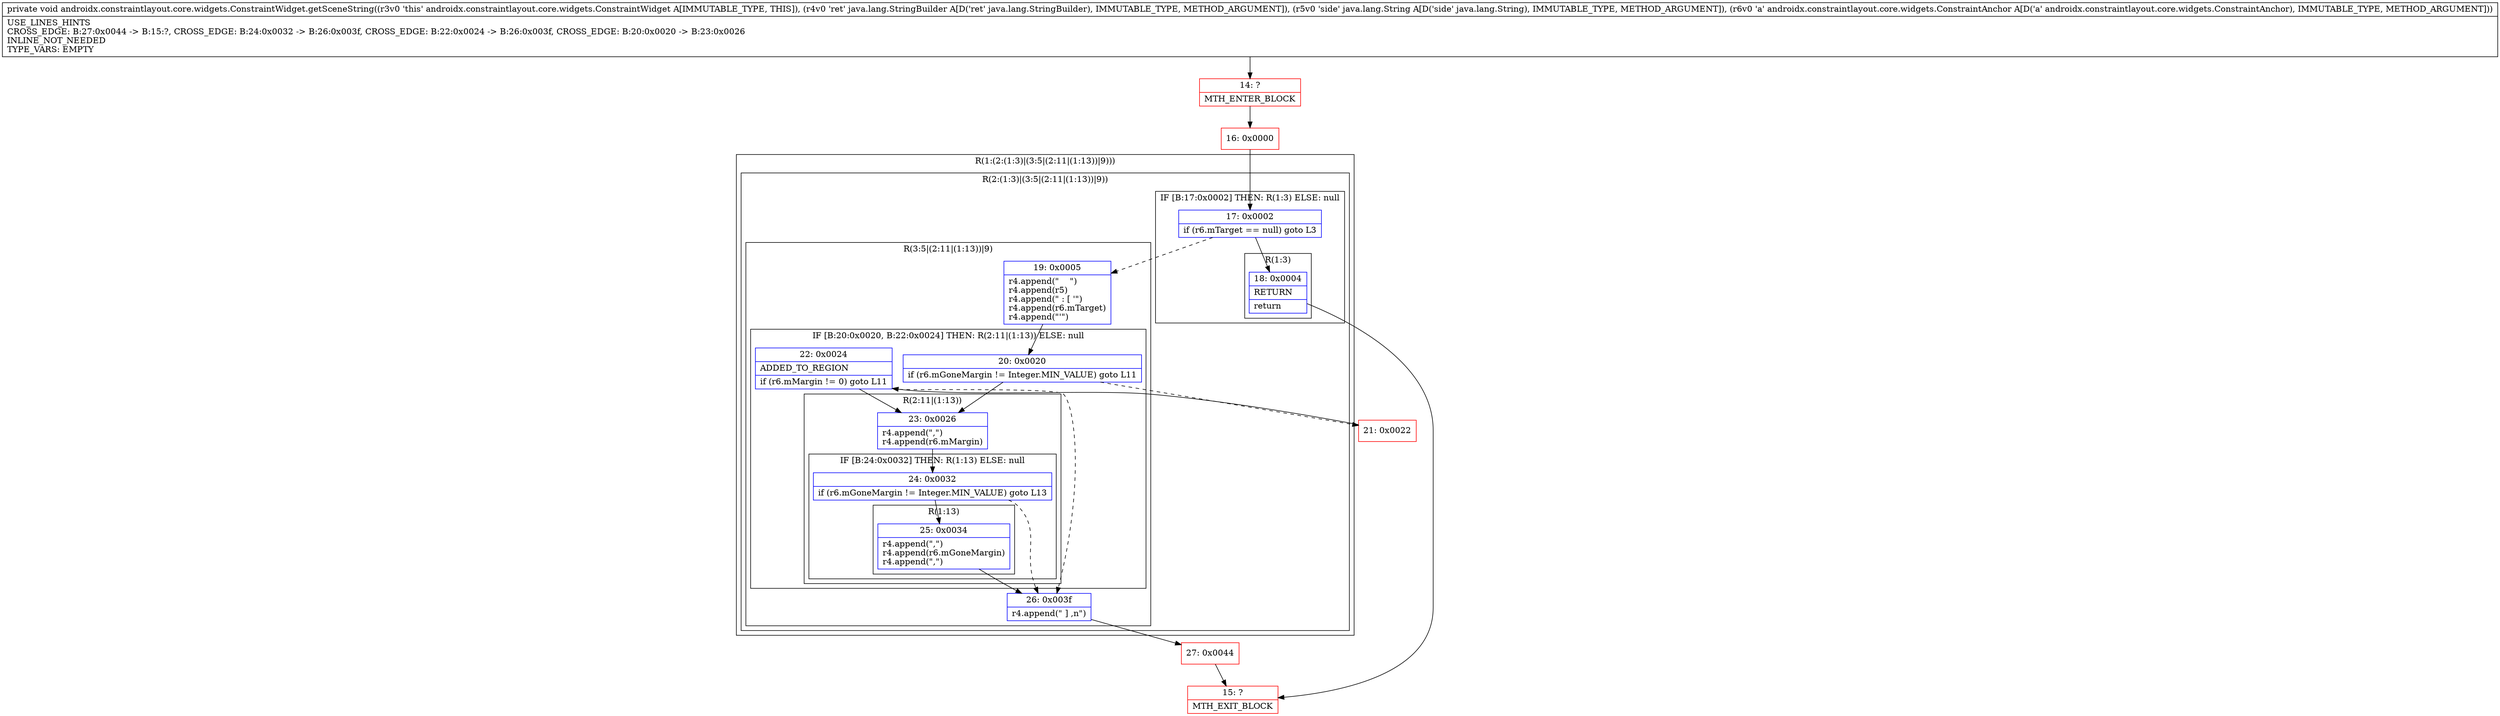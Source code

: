 digraph "CFG forandroidx.constraintlayout.core.widgets.ConstraintWidget.getSceneString(Ljava\/lang\/StringBuilder;Ljava\/lang\/String;Landroidx\/constraintlayout\/core\/widgets\/ConstraintAnchor;)V" {
subgraph cluster_Region_463134243 {
label = "R(1:(2:(1:3)|(3:5|(2:11|(1:13))|9)))";
node [shape=record,color=blue];
subgraph cluster_Region_1029176025 {
label = "R(2:(1:3)|(3:5|(2:11|(1:13))|9))";
node [shape=record,color=blue];
subgraph cluster_IfRegion_1024446968 {
label = "IF [B:17:0x0002] THEN: R(1:3) ELSE: null";
node [shape=record,color=blue];
Node_17 [shape=record,label="{17\:\ 0x0002|if (r6.mTarget == null) goto L3\l}"];
subgraph cluster_Region_1789706583 {
label = "R(1:3)";
node [shape=record,color=blue];
Node_18 [shape=record,label="{18\:\ 0x0004|RETURN\l|return\l}"];
}
}
subgraph cluster_Region_663380455 {
label = "R(3:5|(2:11|(1:13))|9)";
node [shape=record,color=blue];
Node_19 [shape=record,label="{19\:\ 0x0005|r4.append(\"    \")\lr4.append(r5)\lr4.append(\" : [ '\")\lr4.append(r6.mTarget)\lr4.append(\"'\")\l}"];
subgraph cluster_IfRegion_621401853 {
label = "IF [B:20:0x0020, B:22:0x0024] THEN: R(2:11|(1:13)) ELSE: null";
node [shape=record,color=blue];
Node_20 [shape=record,label="{20\:\ 0x0020|if (r6.mGoneMargin != Integer.MIN_VALUE) goto L11\l}"];
Node_22 [shape=record,label="{22\:\ 0x0024|ADDED_TO_REGION\l|if (r6.mMargin != 0) goto L11\l}"];
subgraph cluster_Region_1716143029 {
label = "R(2:11|(1:13))";
node [shape=record,color=blue];
Node_23 [shape=record,label="{23\:\ 0x0026|r4.append(\",\")\lr4.append(r6.mMargin)\l}"];
subgraph cluster_IfRegion_1793097810 {
label = "IF [B:24:0x0032] THEN: R(1:13) ELSE: null";
node [shape=record,color=blue];
Node_24 [shape=record,label="{24\:\ 0x0032|if (r6.mGoneMargin != Integer.MIN_VALUE) goto L13\l}"];
subgraph cluster_Region_504447408 {
label = "R(1:13)";
node [shape=record,color=blue];
Node_25 [shape=record,label="{25\:\ 0x0034|r4.append(\",\")\lr4.append(r6.mGoneMargin)\lr4.append(\",\")\l}"];
}
}
}
}
Node_26 [shape=record,label="{26\:\ 0x003f|r4.append(\" ] ,n\")\l}"];
}
}
}
Node_14 [shape=record,color=red,label="{14\:\ ?|MTH_ENTER_BLOCK\l}"];
Node_16 [shape=record,color=red,label="{16\:\ 0x0000}"];
Node_15 [shape=record,color=red,label="{15\:\ ?|MTH_EXIT_BLOCK\l}"];
Node_21 [shape=record,color=red,label="{21\:\ 0x0022}"];
Node_27 [shape=record,color=red,label="{27\:\ 0x0044}"];
MethodNode[shape=record,label="{private void androidx.constraintlayout.core.widgets.ConstraintWidget.getSceneString((r3v0 'this' androidx.constraintlayout.core.widgets.ConstraintWidget A[IMMUTABLE_TYPE, THIS]), (r4v0 'ret' java.lang.StringBuilder A[D('ret' java.lang.StringBuilder), IMMUTABLE_TYPE, METHOD_ARGUMENT]), (r5v0 'side' java.lang.String A[D('side' java.lang.String), IMMUTABLE_TYPE, METHOD_ARGUMENT]), (r6v0 'a' androidx.constraintlayout.core.widgets.ConstraintAnchor A[D('a' androidx.constraintlayout.core.widgets.ConstraintAnchor), IMMUTABLE_TYPE, METHOD_ARGUMENT]))  | USE_LINES_HINTS\lCROSS_EDGE: B:27:0x0044 \-\> B:15:?, CROSS_EDGE: B:24:0x0032 \-\> B:26:0x003f, CROSS_EDGE: B:22:0x0024 \-\> B:26:0x003f, CROSS_EDGE: B:20:0x0020 \-\> B:23:0x0026\lINLINE_NOT_NEEDED\lTYPE_VARS: EMPTY\l}"];
MethodNode -> Node_14;Node_17 -> Node_18;
Node_17 -> Node_19[style=dashed];
Node_18 -> Node_15;
Node_19 -> Node_20;
Node_20 -> Node_21[style=dashed];
Node_20 -> Node_23;
Node_22 -> Node_23;
Node_22 -> Node_26[style=dashed];
Node_23 -> Node_24;
Node_24 -> Node_25;
Node_24 -> Node_26[style=dashed];
Node_25 -> Node_26;
Node_26 -> Node_27;
Node_14 -> Node_16;
Node_16 -> Node_17;
Node_21 -> Node_22;
Node_27 -> Node_15;
}

